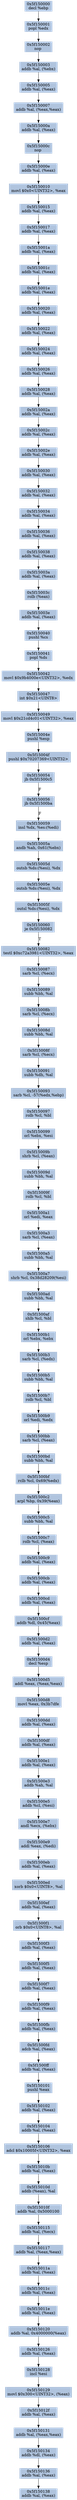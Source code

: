 digraph G {
node[shape=rectangle,style=filled,fillcolor=lightsteelblue,color=lightsteelblue]
bgcolor="transparent"
a0x5f150000decl_ebp[label="0x5f150000\ndecl %ebp"];
a0x5f150001popl_edx[label="0x5f150001\npopl %edx"];
a0x5f150002nop_[label="0x5f150002\nnop "];
a0x5f150003addb_al_ebx_[label="0x5f150003\naddb %al, (%ebx)"];
a0x5f150005addb_al_eax_[label="0x5f150005\naddb %al, (%eax)"];
a0x5f150007addb_al_eaxeax_[label="0x5f150007\naddb %al, (%eax,%eax)"];
a0x5f15000aaddb_al_eax_[label="0x5f15000a\naddb %al, (%eax)"];
a0x5f15000cnop_[label="0x5f15000c\nnop "];
a0x5f15000eaddb_al_eax_[label="0x5f15000e\naddb %al, (%eax)"];
a0x5f150010movl_0x0UINT32_eax[label="0x5f150010\nmovl $0x0<UINT32>, %eax"];
a0x5f150015addb_al_eax_[label="0x5f150015\naddb %al, (%eax)"];
a0x5f150017addb_al_eax_[label="0x5f150017\naddb %al, (%eax)"];
a0x5f15001aaddb_al_eax_[label="0x5f15001a\naddb %al, (%eax)"];
a0x5f15001caddb_al_eax_[label="0x5f15001c\naddb %al, (%eax)"];
a0x5f15001eaddb_al_eax_[label="0x5f15001e\naddb %al, (%eax)"];
a0x5f150020addb_al_eax_[label="0x5f150020\naddb %al, (%eax)"];
a0x5f150022addb_al_eax_[label="0x5f150022\naddb %al, (%eax)"];
a0x5f150024addb_al_eax_[label="0x5f150024\naddb %al, (%eax)"];
a0x5f150026addb_al_eax_[label="0x5f150026\naddb %al, (%eax)"];
a0x5f150028addb_al_eax_[label="0x5f150028\naddb %al, (%eax)"];
a0x5f15002aaddb_al_eax_[label="0x5f15002a\naddb %al, (%eax)"];
a0x5f15002caddb_al_eax_[label="0x5f15002c\naddb %al, (%eax)"];
a0x5f15002eaddb_al_eax_[label="0x5f15002e\naddb %al, (%eax)"];
a0x5f150030addb_al_eax_[label="0x5f150030\naddb %al, (%eax)"];
a0x5f150032addb_al_eax_[label="0x5f150032\naddb %al, (%eax)"];
a0x5f150034addb_al_eax_[label="0x5f150034\naddb %al, (%eax)"];
a0x5f150036addb_al_eax_[label="0x5f150036\naddb %al, (%eax)"];
a0x5f150038addb_al_eax_[label="0x5f150038\naddb %al, (%eax)"];
a0x5f15003aaddb_al_eax_[label="0x5f15003a\naddb %al, (%eax)"];
a0x5f15003crolb_eax_[label="0x5f15003c\nrolb (%eax)"];
a0x5f15003eaddb_al_eax_[label="0x5f15003e\naddb %al, (%eax)"];
a0x5f150040pushl_cs[label="0x5f150040\npushl %cs"];
a0x5f150041popl_ds[label="0x5f150041\npopl %ds"];
a0x5f150042movl_0x9b4000eUINT32_edx[label="0x5f150042\nmovl $0x9b4000e<UINT32>, %edx"];
a0x5f150047int_0x21UINT8[label="0x5f150047\nint $0x21<UINT8>"];
a0x5f150049movl_0x21cd4c01UINT32_eax[label="0x5f150049\nmovl $0x21cd4c01<UINT32>, %eax"];
a0x5f15004epushl_esp[label="0x5f15004e\npushl %esp"];
a0x5f15004fpushl_0x70207369UINT32[label="0x5f15004f\npushl $0x70207369<UINT32>"];
a0x5f150054jb_0x5f1500c5[label="0x5f150054\njb 0x5f1500c5"];
a0x5f150056jb_0x5f1500ba[label="0x5f150056\njb 0x5f1500ba"];
a0x5f150059insl_dx_es_edi_[label="0x5f150059\ninsl %dx, %es:(%edi)"];
a0x5f15005aandb_ah_0x61ebx_[label="0x5f15005a\nandb %ah, 0x61(%ebx)"];
a0x5f15005doutsb_ds_esi__dx[label="0x5f15005d\noutsb %ds:(%esi), %dx"];
a0x5f15005eoutsb_ds_esi__dx[label="0x5f15005e\noutsb %ds:(%esi), %dx"];
a0x5f15005foutsl_ds_esi__dx[label="0x5f15005f\noutsl %ds:(%esi), %dx"];
a0x5f150060je_0x5f150082[label="0x5f150060\nje 0x5f150082"];
a0x5f150082testl_0xc72a3981UINT32_eax[label="0x5f150082\ntestl $0xc72a3981<UINT32>, %eax"];
a0x5f150087sarb_cl_ecx_[label="0x5f150087\nsarb %cl, (%ecx)"];
a0x5f150089subb_bh_al[label="0x5f150089\nsubb %bh, %al"];
a0x5f15008bsarb_cl_ecx_[label="0x5f15008b\nsarb %cl, (%ecx)"];
a0x5f15008dsubb_bh_al[label="0x5f15008d\nsubb %bh, %al"];
a0x5f15008fsarb_cl_ecx_[label="0x5f15008f\nsarb %cl, (%ecx)"];
a0x5f150091subb_dh_al[label="0x5f150091\nsubb %dh, %al"];
a0x5f150093sarb_cl__57edxebp_[label="0x5f150093\nsarb %cl, -57(%edx,%ebp)"];
a0x5f150097rolb_cl_bl[label="0x5f150097\nrolb %cl, %bl"];
a0x5f150099orl_ebx_esi[label="0x5f150099\norl %ebx, %esi"];
a0x5f15009bshrb_cl_eax_[label="0x5f15009b\nshrb %cl, (%eax)"];
a0x5f15009dsubb_bh_al[label="0x5f15009d\nsubb %bh, %al"];
a0x5f15009frolb_cl_bl[label="0x5f15009f\nrolb %cl, %bl"];
a0x5f1500a1orl_edi_eax[label="0x5f1500a1\norl %edi, %eax"];
a0x5f1500a3sarb_cl_eax_[label="0x5f1500a3\nsarb %cl, (%eax)"];
a0x5f1500a5subb_bh_al[label="0x5f1500a5\nsubb %bh, %al"];
a0x5f1500a7shrb_cl_0x38d28209esi_[label="0x5f1500a7\nshrb %cl, 0x38d28209(%esi)"];
a0x5f1500adsubb_bh_al[label="0x5f1500ad\nsubb %bh, %al"];
a0x5f1500afshlb_cl_bl[label="0x5f1500af\nshlb %cl, %bl"];
a0x5f1500b1orl_ebx_ebx[label="0x5f1500b1\norl %ebx, %ebx"];
a0x5f1500b3sarb_cl_edx_[label="0x5f1500b3\nsarb %cl, (%edx)"];
a0x5f1500b5subb_bh_al[label="0x5f1500b5\nsubb %bh, %al"];
a0x5f1500b7rolb_cl_bl[label="0x5f1500b7\nrolb %cl, %bl"];
a0x5f1500b9orl_edi_edx[label="0x5f1500b9\norl %edi, %edx"];
a0x5f1500bbsarb_cl_eax_[label="0x5f1500bb\nsarb %cl, (%eax)"];
a0x5f1500bdsubb_bh_al[label="0x5f1500bd\nsubb %bh, %al"];
a0x5f1500bfrclb_cl_0x69edx_[label="0x5f1500bf\nrclb %cl, 0x69(%edx)"];
a0x5f1500c2arpl_bp_0x39eax_[label="0x5f1500c2\narpl %bp, 0x39(%eax)"];
a0x5f1500c5subb_bh_al[label="0x5f1500c5\nsubb %bh, %al"];
a0x5f1500c7rolb_cl_eax_[label="0x5f1500c7\nrolb %cl, (%eax)"];
a0x5f1500c9addb_al_eax_[label="0x5f1500c9\naddb %al, (%eax)"];
a0x5f1500cbaddb_al_eax_[label="0x5f1500cb\naddb %al, (%eax)"];
a0x5f1500cdaddb_al_eax_[label="0x5f1500cd\naddb %al, (%eax)"];
a0x5f1500cfaddb_dl_0x45eax_[label="0x5f1500cf\naddb %dl, 0x45(%eax)"];
a0x5f1500d2addb_al_eax_[label="0x5f1500d2\naddb %al, (%eax)"];
a0x5f1500d4decl_esp[label="0x5f1500d4\ndecl %esp"];
a0x5f1500d5addl_eax_eaxeax_[label="0x5f1500d5\naddl %eax, (%eax,%eax)"];
a0x5f1500d8movl_eax_0x3b7dfe[label="0x5f1500d8\nmovl %eax, 0x3b7dfe"];
a0x5f1500ddaddb_al_eax_[label="0x5f1500dd\naddb %al, (%eax)"];
a0x5f1500dfaddb_al_eax_[label="0x5f1500df\naddb %al, (%eax)"];
a0x5f1500e1addb_al_eax_[label="0x5f1500e1\naddb %al, (%eax)"];
a0x5f1500e3addb_ah_al[label="0x5f1500e3\naddb %ah, %al"];
a0x5f1500e5addb_cl_esi_[label="0x5f1500e5\naddb %cl, (%esi)"];
a0x5f1500e7andl_ecx_ebx_[label="0x5f1500e7\nandl %ecx, (%ebx)"];
a0x5f1500e9addl_eax_edi_[label="0x5f1500e9\naddl %eax, (%edi)"];
a0x5f1500ebaddb_al_eax_[label="0x5f1500eb\naddb %al, (%eax)"];
a0x5f1500edxorb_0x0UINT8_al[label="0x5f1500ed\nxorb $0x0<UINT8>, %al"];
a0x5f1500efaddb_al_eax_[label="0x5f1500ef\naddb %al, (%eax)"];
a0x5f1500f1orb_0x0UINT8_al[label="0x5f1500f1\norb $0x0<UINT8>, %al"];
a0x5f1500f3addb_al_eax_[label="0x5f1500f3\naddb %al, (%eax)"];
a0x5f1500f5addb_al_eax_[label="0x5f1500f5\naddb %al, (%eax)"];
a0x5f1500f7addb_al_eax_[label="0x5f1500f7\naddb %al, (%eax)"];
a0x5f1500f9addb_al_eax_[label="0x5f1500f9\naddb %al, (%eax)"];
a0x5f1500fbaddb_al_eax_[label="0x5f1500fb\naddb %al, (%eax)"];
a0x5f1500fdadcb_al_eax_[label="0x5f1500fd\nadcb %al, (%eax)"];
a0x5f1500ffaddb_al_eax_[label="0x5f1500ff\naddb %al, (%eax)"];
a0x5f150101pushl_eax[label="0x5f150101\npushl %eax"];
a0x5f150102addb_al_eax_[label="0x5f150102\naddb %al, (%eax)"];
a0x5f150104addb_al_eax_[label="0x5f150104\naddb %al, (%eax)"];
a0x5f150106adcl_0x10005fUINT32_eax[label="0x5f150106\nadcl $0x10005f<UINT32>, %eax"];
a0x5f15010baddb_al_eax_[label="0x5f15010b\naddb %al, (%eax)"];
a0x5f15010daddb_eax__al[label="0x5f15010d\naddb (%eax), %al"];
a0x5f15010faddb_al_0x5000100[label="0x5f15010f\naddb %al, 0x5000100"];
a0x5f150115addb_al_ecx_[label="0x5f150115\naddb %al, (%ecx)"];
a0x5f150117addb_al_eaxeax_[label="0x5f150117\naddb %al, (%eax,%eax)"];
a0x5f15011aaddb_al_eax_[label="0x5f15011a\naddb %al, (%eax)"];
a0x5f15011caddb_al_eax_[label="0x5f15011c\naddb %al, (%eax)"];
a0x5f15011eaddb_al_eax_[label="0x5f15011e\naddb %al, (%eax)"];
a0x5f150120addb_al_0x4000000eax_[label="0x5f150120\naddb %al, 0x4000000(%eax)"];
a0x5f150126addb_al_eax_[label="0x5f150126\naddb %al, (%eax)"];
a0x5f150128incl_esi[label="0x5f150128\nincl %esi"];
a0x5f150129movl_0x300UINT32_eax_[label="0x5f150129\nmovl $0x300<UINT32>, (%eax)"];
a0x5f15012faddb_al_eax_[label="0x5f15012f\naddb %al, (%eax)"];
a0x5f150131addb_al_eaxeax_[label="0x5f150131\naddb %al, (%eax,%eax)"];
a0x5f150134addb_dl_eax_[label="0x5f150134\naddb %dl, (%eax)"];
a0x5f150136addb_al_eax_[label="0x5f150136\naddb %al, (%eax)"];
a0x5f150138addb_al_eax_[label="0x5f150138\naddb %al, (%eax)"];
a0x5f150000decl_ebp -> a0x5f150001popl_edx [color="#000000"];
a0x5f150001popl_edx -> a0x5f150002nop_ [color="#000000"];
a0x5f150002nop_ -> a0x5f150003addb_al_ebx_ [color="#000000"];
a0x5f150003addb_al_ebx_ -> a0x5f150005addb_al_eax_ [color="#000000"];
a0x5f150005addb_al_eax_ -> a0x5f150007addb_al_eaxeax_ [color="#000000"];
a0x5f150007addb_al_eaxeax_ -> a0x5f15000aaddb_al_eax_ [color="#000000"];
a0x5f15000aaddb_al_eax_ -> a0x5f15000cnop_ [color="#000000"];
a0x5f15000cnop_ -> a0x5f15000eaddb_al_eax_ [color="#000000"];
a0x5f15000eaddb_al_eax_ -> a0x5f150010movl_0x0UINT32_eax [color="#000000"];
a0x5f150010movl_0x0UINT32_eax -> a0x5f150015addb_al_eax_ [color="#000000"];
a0x5f150015addb_al_eax_ -> a0x5f150017addb_al_eax_ [color="#000000"];
a0x5f150017addb_al_eax_ -> a0x5f15001aaddb_al_eax_ [color="#000000"];
a0x5f15001aaddb_al_eax_ -> a0x5f15001caddb_al_eax_ [color="#000000"];
a0x5f15001caddb_al_eax_ -> a0x5f15001eaddb_al_eax_ [color="#000000"];
a0x5f15001eaddb_al_eax_ -> a0x5f150020addb_al_eax_ [color="#000000"];
a0x5f150020addb_al_eax_ -> a0x5f150022addb_al_eax_ [color="#000000"];
a0x5f150022addb_al_eax_ -> a0x5f150024addb_al_eax_ [color="#000000"];
a0x5f150024addb_al_eax_ -> a0x5f150026addb_al_eax_ [color="#000000"];
a0x5f150026addb_al_eax_ -> a0x5f150028addb_al_eax_ [color="#000000"];
a0x5f150028addb_al_eax_ -> a0x5f15002aaddb_al_eax_ [color="#000000"];
a0x5f15002aaddb_al_eax_ -> a0x5f15002caddb_al_eax_ [color="#000000"];
a0x5f15002caddb_al_eax_ -> a0x5f15002eaddb_al_eax_ [color="#000000"];
a0x5f15002eaddb_al_eax_ -> a0x5f150030addb_al_eax_ [color="#000000"];
a0x5f150030addb_al_eax_ -> a0x5f150032addb_al_eax_ [color="#000000"];
a0x5f150032addb_al_eax_ -> a0x5f150034addb_al_eax_ [color="#000000"];
a0x5f150034addb_al_eax_ -> a0x5f150036addb_al_eax_ [color="#000000"];
a0x5f150036addb_al_eax_ -> a0x5f150038addb_al_eax_ [color="#000000"];
a0x5f150038addb_al_eax_ -> a0x5f15003aaddb_al_eax_ [color="#000000"];
a0x5f15003aaddb_al_eax_ -> a0x5f15003crolb_eax_ [color="#000000"];
a0x5f15003crolb_eax_ -> a0x5f15003eaddb_al_eax_ [color="#000000"];
a0x5f15003eaddb_al_eax_ -> a0x5f150040pushl_cs [color="#000000"];
a0x5f150040pushl_cs -> a0x5f150041popl_ds [color="#000000"];
a0x5f150041popl_ds -> a0x5f150042movl_0x9b4000eUINT32_edx [color="#000000"];
a0x5f150042movl_0x9b4000eUINT32_edx -> a0x5f150047int_0x21UINT8 [color="#000000"];
a0x5f150047int_0x21UINT8 -> a0x5f150049movl_0x21cd4c01UINT32_eax [color="#000000"];
a0x5f150049movl_0x21cd4c01UINT32_eax -> a0x5f15004epushl_esp [color="#000000"];
a0x5f15004epushl_esp -> a0x5f15004fpushl_0x70207369UINT32 [color="#000000"];
a0x5f15004fpushl_0x70207369UINT32 -> a0x5f150054jb_0x5f1500c5 [color="#000000"];
a0x5f150054jb_0x5f1500c5 -> a0x5f150056jb_0x5f1500ba [color="#000000",label="F"];
a0x5f150056jb_0x5f1500ba -> a0x5f150059insl_dx_es_edi_ [color="#000000",label="F"];
a0x5f150059insl_dx_es_edi_ -> a0x5f15005aandb_ah_0x61ebx_ [color="#000000"];
a0x5f15005aandb_ah_0x61ebx_ -> a0x5f15005doutsb_ds_esi__dx [color="#000000"];
a0x5f15005doutsb_ds_esi__dx -> a0x5f15005eoutsb_ds_esi__dx [color="#000000"];
a0x5f15005eoutsb_ds_esi__dx -> a0x5f15005foutsl_ds_esi__dx [color="#000000"];
a0x5f15005foutsl_ds_esi__dx -> a0x5f150060je_0x5f150082 [color="#000000"];
a0x5f150060je_0x5f150082 -> a0x5f150082testl_0xc72a3981UINT32_eax [color="#000000",label="T"];
a0x5f150082testl_0xc72a3981UINT32_eax -> a0x5f150087sarb_cl_ecx_ [color="#000000"];
a0x5f150087sarb_cl_ecx_ -> a0x5f150089subb_bh_al [color="#000000"];
a0x5f150089subb_bh_al -> a0x5f15008bsarb_cl_ecx_ [color="#000000"];
a0x5f15008bsarb_cl_ecx_ -> a0x5f15008dsubb_bh_al [color="#000000"];
a0x5f15008dsubb_bh_al -> a0x5f15008fsarb_cl_ecx_ [color="#000000"];
a0x5f15008fsarb_cl_ecx_ -> a0x5f150091subb_dh_al [color="#000000"];
a0x5f150091subb_dh_al -> a0x5f150093sarb_cl__57edxebp_ [color="#000000"];
a0x5f150093sarb_cl__57edxebp_ -> a0x5f150097rolb_cl_bl [color="#000000"];
a0x5f150097rolb_cl_bl -> a0x5f150099orl_ebx_esi [color="#000000"];
a0x5f150099orl_ebx_esi -> a0x5f15009bshrb_cl_eax_ [color="#000000"];
a0x5f15009bshrb_cl_eax_ -> a0x5f15009dsubb_bh_al [color="#000000"];
a0x5f15009dsubb_bh_al -> a0x5f15009frolb_cl_bl [color="#000000"];
a0x5f15009frolb_cl_bl -> a0x5f1500a1orl_edi_eax [color="#000000"];
a0x5f1500a1orl_edi_eax -> a0x5f1500a3sarb_cl_eax_ [color="#000000"];
a0x5f1500a3sarb_cl_eax_ -> a0x5f1500a5subb_bh_al [color="#000000"];
a0x5f1500a5subb_bh_al -> a0x5f1500a7shrb_cl_0x38d28209esi_ [color="#000000"];
a0x5f1500a7shrb_cl_0x38d28209esi_ -> a0x5f1500adsubb_bh_al [color="#000000"];
a0x5f1500adsubb_bh_al -> a0x5f1500afshlb_cl_bl [color="#000000"];
a0x5f1500afshlb_cl_bl -> a0x5f1500b1orl_ebx_ebx [color="#000000"];
a0x5f1500b1orl_ebx_ebx -> a0x5f1500b3sarb_cl_edx_ [color="#000000"];
a0x5f1500b3sarb_cl_edx_ -> a0x5f1500b5subb_bh_al [color="#000000"];
a0x5f1500b5subb_bh_al -> a0x5f1500b7rolb_cl_bl [color="#000000"];
a0x5f1500b7rolb_cl_bl -> a0x5f1500b9orl_edi_edx [color="#000000"];
a0x5f1500b9orl_edi_edx -> a0x5f1500bbsarb_cl_eax_ [color="#000000"];
a0x5f1500bbsarb_cl_eax_ -> a0x5f1500bdsubb_bh_al [color="#000000"];
a0x5f1500bdsubb_bh_al -> a0x5f1500bfrclb_cl_0x69edx_ [color="#000000"];
a0x5f1500bfrclb_cl_0x69edx_ -> a0x5f1500c2arpl_bp_0x39eax_ [color="#000000"];
a0x5f1500c2arpl_bp_0x39eax_ -> a0x5f1500c5subb_bh_al [color="#000000"];
a0x5f1500c5subb_bh_al -> a0x5f1500c7rolb_cl_eax_ [color="#000000"];
a0x5f1500c7rolb_cl_eax_ -> a0x5f1500c9addb_al_eax_ [color="#000000"];
a0x5f1500c9addb_al_eax_ -> a0x5f1500cbaddb_al_eax_ [color="#000000"];
a0x5f1500cbaddb_al_eax_ -> a0x5f1500cdaddb_al_eax_ [color="#000000"];
a0x5f1500cdaddb_al_eax_ -> a0x5f1500cfaddb_dl_0x45eax_ [color="#000000"];
a0x5f1500cfaddb_dl_0x45eax_ -> a0x5f1500d2addb_al_eax_ [color="#000000"];
a0x5f1500d2addb_al_eax_ -> a0x5f1500d4decl_esp [color="#000000"];
a0x5f1500d4decl_esp -> a0x5f1500d5addl_eax_eaxeax_ [color="#000000"];
a0x5f1500d5addl_eax_eaxeax_ -> a0x5f1500d8movl_eax_0x3b7dfe [color="#000000"];
a0x5f1500d8movl_eax_0x3b7dfe -> a0x5f1500ddaddb_al_eax_ [color="#000000"];
a0x5f1500ddaddb_al_eax_ -> a0x5f1500dfaddb_al_eax_ [color="#000000"];
a0x5f1500dfaddb_al_eax_ -> a0x5f1500e1addb_al_eax_ [color="#000000"];
a0x5f1500e1addb_al_eax_ -> a0x5f1500e3addb_ah_al [color="#000000"];
a0x5f1500e3addb_ah_al -> a0x5f1500e5addb_cl_esi_ [color="#000000"];
a0x5f1500e5addb_cl_esi_ -> a0x5f1500e7andl_ecx_ebx_ [color="#000000"];
a0x5f1500e7andl_ecx_ebx_ -> a0x5f1500e9addl_eax_edi_ [color="#000000"];
a0x5f1500e9addl_eax_edi_ -> a0x5f1500ebaddb_al_eax_ [color="#000000"];
a0x5f1500ebaddb_al_eax_ -> a0x5f1500edxorb_0x0UINT8_al [color="#000000"];
a0x5f1500edxorb_0x0UINT8_al -> a0x5f1500efaddb_al_eax_ [color="#000000"];
a0x5f1500efaddb_al_eax_ -> a0x5f1500f1orb_0x0UINT8_al [color="#000000"];
a0x5f1500f1orb_0x0UINT8_al -> a0x5f1500f3addb_al_eax_ [color="#000000"];
a0x5f1500f3addb_al_eax_ -> a0x5f1500f5addb_al_eax_ [color="#000000"];
a0x5f1500f5addb_al_eax_ -> a0x5f1500f7addb_al_eax_ [color="#000000"];
a0x5f1500f7addb_al_eax_ -> a0x5f1500f9addb_al_eax_ [color="#000000"];
a0x5f1500f9addb_al_eax_ -> a0x5f1500fbaddb_al_eax_ [color="#000000"];
a0x5f1500fbaddb_al_eax_ -> a0x5f1500fdadcb_al_eax_ [color="#000000"];
a0x5f1500fdadcb_al_eax_ -> a0x5f1500ffaddb_al_eax_ [color="#000000"];
a0x5f1500ffaddb_al_eax_ -> a0x5f150101pushl_eax [color="#000000"];
a0x5f150101pushl_eax -> a0x5f150102addb_al_eax_ [color="#000000"];
a0x5f150102addb_al_eax_ -> a0x5f150104addb_al_eax_ [color="#000000"];
a0x5f150104addb_al_eax_ -> a0x5f150106adcl_0x10005fUINT32_eax [color="#000000"];
a0x5f150106adcl_0x10005fUINT32_eax -> a0x5f15010baddb_al_eax_ [color="#000000"];
a0x5f15010baddb_al_eax_ -> a0x5f15010daddb_eax__al [color="#000000"];
a0x5f15010daddb_eax__al -> a0x5f15010faddb_al_0x5000100 [color="#000000"];
a0x5f15010faddb_al_0x5000100 -> a0x5f150115addb_al_ecx_ [color="#000000"];
a0x5f150115addb_al_ecx_ -> a0x5f150117addb_al_eaxeax_ [color="#000000"];
a0x5f150117addb_al_eaxeax_ -> a0x5f15011aaddb_al_eax_ [color="#000000"];
a0x5f15011aaddb_al_eax_ -> a0x5f15011caddb_al_eax_ [color="#000000"];
a0x5f15011caddb_al_eax_ -> a0x5f15011eaddb_al_eax_ [color="#000000"];
a0x5f15011eaddb_al_eax_ -> a0x5f150120addb_al_0x4000000eax_ [color="#000000"];
a0x5f150120addb_al_0x4000000eax_ -> a0x5f150126addb_al_eax_ [color="#000000"];
a0x5f150126addb_al_eax_ -> a0x5f150128incl_esi [color="#000000"];
a0x5f150128incl_esi -> a0x5f150129movl_0x300UINT32_eax_ [color="#000000"];
a0x5f150129movl_0x300UINT32_eax_ -> a0x5f15012faddb_al_eax_ [color="#000000"];
a0x5f15012faddb_al_eax_ -> a0x5f150131addb_al_eaxeax_ [color="#000000"];
a0x5f150131addb_al_eaxeax_ -> a0x5f150134addb_dl_eax_ [color="#000000"];
a0x5f150134addb_dl_eax_ -> a0x5f150136addb_al_eax_ [color="#000000"];
a0x5f150136addb_al_eax_ -> a0x5f150138addb_al_eax_ [color="#000000"];
}
